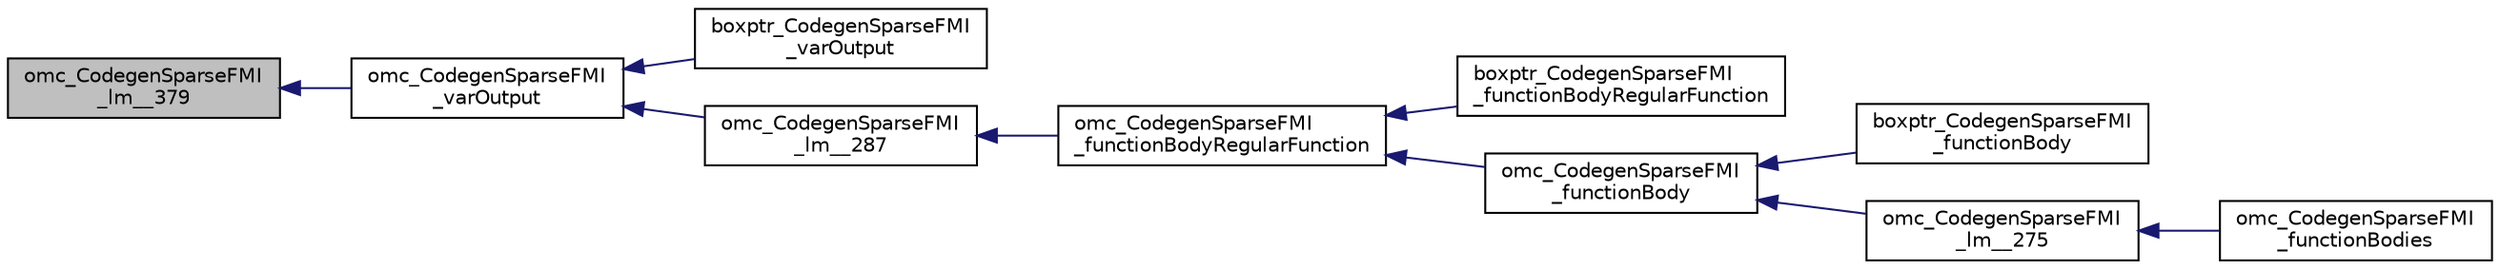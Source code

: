 digraph "omc_CodegenSparseFMI_lm__379"
{
  edge [fontname="Helvetica",fontsize="10",labelfontname="Helvetica",labelfontsize="10"];
  node [fontname="Helvetica",fontsize="10",shape=record];
  rankdir="LR";
  Node191324 [label="omc_CodegenSparseFMI\l_lm__379",height=0.2,width=0.4,color="black", fillcolor="grey75", style="filled", fontcolor="black"];
  Node191324 -> Node191325 [dir="back",color="midnightblue",fontsize="10",style="solid",fontname="Helvetica"];
  Node191325 [label="omc_CodegenSparseFMI\l_varOutput",height=0.2,width=0.4,color="black", fillcolor="white", style="filled",URL="$da/d88/_codegen_sparse_f_m_i_8h.html#a6abc11e2e454bee52c848b7d3f6e8cd6"];
  Node191325 -> Node191326 [dir="back",color="midnightblue",fontsize="10",style="solid",fontname="Helvetica"];
  Node191326 [label="boxptr_CodegenSparseFMI\l_varOutput",height=0.2,width=0.4,color="black", fillcolor="white", style="filled",URL="$da/d88/_codegen_sparse_f_m_i_8h.html#adb616be14e81858a08c479d6fcf43516"];
  Node191325 -> Node191327 [dir="back",color="midnightblue",fontsize="10",style="solid",fontname="Helvetica"];
  Node191327 [label="omc_CodegenSparseFMI\l_lm__287",height=0.2,width=0.4,color="black", fillcolor="white", style="filled",URL="$d1/d2e/_codegen_sparse_f_m_i_8c.html#a2a07816215a3e7202ceb4c575ecc27e5"];
  Node191327 -> Node191328 [dir="back",color="midnightblue",fontsize="10",style="solid",fontname="Helvetica"];
  Node191328 [label="omc_CodegenSparseFMI\l_functionBodyRegularFunction",height=0.2,width=0.4,color="black", fillcolor="white", style="filled",URL="$da/d88/_codegen_sparse_f_m_i_8h.html#a35f588d60d8560ad7c541738fc9bc5d0"];
  Node191328 -> Node191329 [dir="back",color="midnightblue",fontsize="10",style="solid",fontname="Helvetica"];
  Node191329 [label="boxptr_CodegenSparseFMI\l_functionBodyRegularFunction",height=0.2,width=0.4,color="black", fillcolor="white", style="filled",URL="$da/d88/_codegen_sparse_f_m_i_8h.html#ad0cd59d6ca1bf8ab02b015f235daadf1"];
  Node191328 -> Node191330 [dir="back",color="midnightblue",fontsize="10",style="solid",fontname="Helvetica"];
  Node191330 [label="omc_CodegenSparseFMI\l_functionBody",height=0.2,width=0.4,color="black", fillcolor="white", style="filled",URL="$da/d88/_codegen_sparse_f_m_i_8h.html#a8326dd08d50f77b343a0b1e9fdee90d6"];
  Node191330 -> Node191331 [dir="back",color="midnightblue",fontsize="10",style="solid",fontname="Helvetica"];
  Node191331 [label="boxptr_CodegenSparseFMI\l_functionBody",height=0.2,width=0.4,color="black", fillcolor="white", style="filled",URL="$da/d88/_codegen_sparse_f_m_i_8h.html#a1450c37977ff46f0a318f1740d46b3a2"];
  Node191330 -> Node191332 [dir="back",color="midnightblue",fontsize="10",style="solid",fontname="Helvetica"];
  Node191332 [label="omc_CodegenSparseFMI\l_lm__275",height=0.2,width=0.4,color="black", fillcolor="white", style="filled",URL="$d1/d2e/_codegen_sparse_f_m_i_8c.html#afa6f1fb10983410b266344362bafabb7"];
  Node191332 -> Node191333 [dir="back",color="midnightblue",fontsize="10",style="solid",fontname="Helvetica"];
  Node191333 [label="omc_CodegenSparseFMI\l_functionBodies",height=0.2,width=0.4,color="black", fillcolor="white", style="filled",URL="$da/d88/_codegen_sparse_f_m_i_8h.html#ad5d463f801d993e3be31d7c8963771af"];
}
